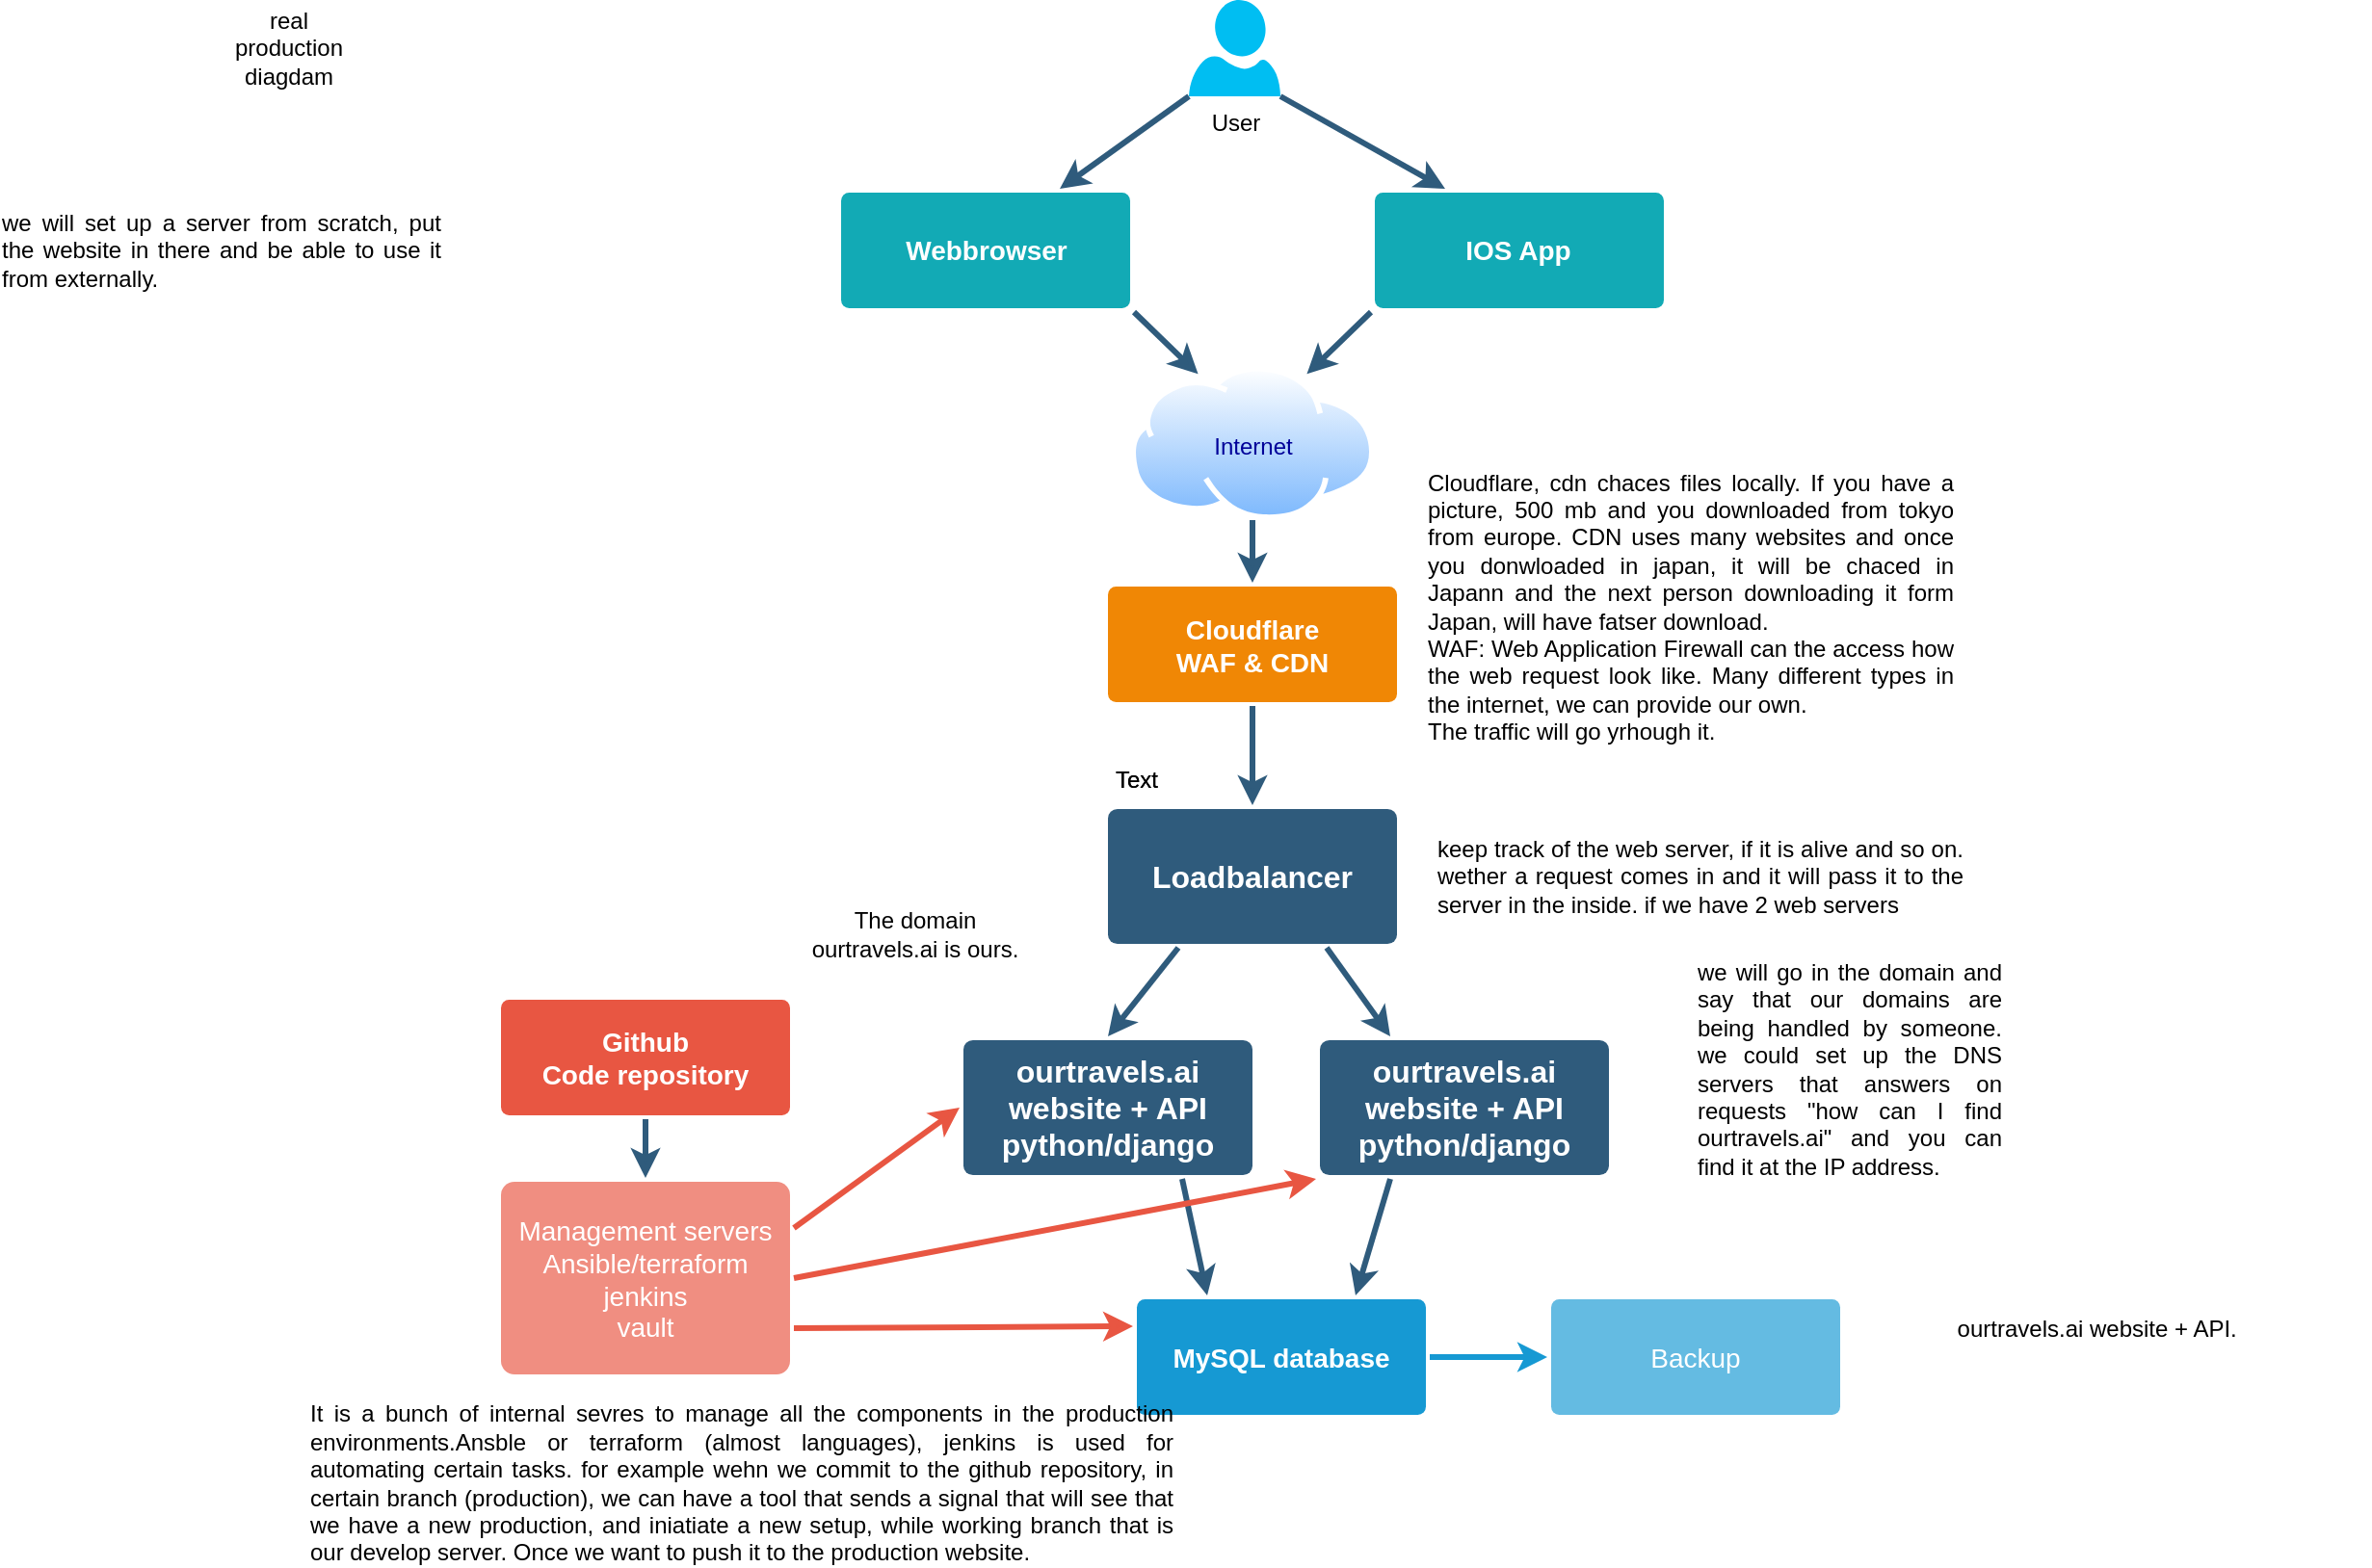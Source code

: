 <mxfile version="26.0.4">
  <diagram id="6a731a19-8d31-9384-78a2-239565b7b9f0" name="Page-1">
    <mxGraphModel dx="2123" dy="727" grid="1" gridSize="10" guides="1" tooltips="1" connect="1" arrows="1" fold="1" page="1" pageScale="1" pageWidth="1169" pageHeight="827" background="none" math="0" shadow="0">
      <root>
        <mxCell id="0" />
        <mxCell id="1" parent="0" />
        <mxCell id="1745" value="" style="edgeStyle=none;rounded=0;jumpStyle=none;html=1;shadow=0;labelBackgroundColor=none;startArrow=none;startFill=0;endArrow=classic;endFill=1;jettySize=auto;orthogonalLoop=1;strokeColor=#2F5B7C;strokeWidth=3;fontFamily=Helvetica;fontSize=16;fontColor=#23445D;spacing=5;exitX=0.25;exitY=1;exitDx=0;exitDy=0;entryX=0.5;entryY=0;entryDx=0;entryDy=0;" parent="1" source="5pEpqyTPm28KYlVMtUAd-1789" target="1749" edge="1">
          <mxGeometry relative="1" as="geometry">
            <mxPoint x="570" y="520" as="sourcePoint" />
            <mxPoint x="670" y="463.5" as="targetPoint" />
          </mxGeometry>
        </mxCell>
        <mxCell id="1746" value="" style="edgeStyle=none;rounded=0;jumpStyle=none;html=1;shadow=0;labelBackgroundColor=none;startArrow=none;startFill=0;endArrow=classic;endFill=1;jettySize=auto;orthogonalLoop=1;strokeColor=#2F5B7C;strokeWidth=3;fontFamily=Helvetica;fontSize=16;fontColor=#23445D;spacing=5;entryX=0.75;entryY=0;entryDx=0;entryDy=0;exitX=0;exitY=1;exitDx=0;exitDy=0;" parent="1" source="1771" target="5pEpqyTPm28KYlVMtUAd-1781" edge="1">
          <mxGeometry relative="1" as="geometry">
            <mxPoint x="780" y="480" as="sourcePoint" />
          </mxGeometry>
        </mxCell>
        <mxCell id="1747" value="" style="edgeStyle=none;rounded=0;jumpStyle=none;html=1;shadow=0;labelBackgroundColor=none;startArrow=none;startFill=0;endArrow=classic;endFill=1;jettySize=auto;orthogonalLoop=1;strokeColor=#2F5B7C;strokeWidth=3;fontFamily=Helvetica;fontSize=16;fontColor=#23445D;spacing=5;entryX=0.25;entryY=0;entryDx=0;entryDy=0;exitX=0.75;exitY=1;exitDx=0;exitDy=0;" parent="1" source="1749" target="1760" edge="1">
          <mxGeometry relative="1" as="geometry" />
        </mxCell>
        <mxCell id="1748" value="" style="edgeStyle=none;rounded=0;jumpStyle=none;html=1;shadow=0;labelBackgroundColor=none;startArrow=none;startFill=0;endArrow=classic;endFill=1;jettySize=auto;orthogonalLoop=1;strokeColor=#2F5B7C;strokeWidth=3;fontFamily=Helvetica;fontSize=16;fontColor=#23445D;spacing=5;entryX=0.5;entryY=0;entryDx=0;entryDy=0;exitX=0.5;exitY=1;exitDx=0;exitDy=0;" parent="1" source="1753" target="1754" edge="1">
          <mxGeometry relative="1" as="geometry" />
        </mxCell>
        <mxCell id="1749" value="ourtravels.ai&lt;div&gt;website + API&lt;/div&gt;&lt;div&gt;python/django&lt;/div&gt;" style="rounded=1;whiteSpace=wrap;html=1;shadow=0;labelBackgroundColor=none;strokeColor=none;strokeWidth=3;fillColor=#2F5B7C;fontFamily=Helvetica;fontSize=16;fontColor=#FFFFFF;align=center;fontStyle=1;spacing=5;arcSize=7;perimeterSpacing=2;" parent="1" vertex="1">
          <mxGeometry x="420" y="550" width="150" height="70" as="geometry" />
        </mxCell>
        <mxCell id="1752" value="" style="edgeStyle=none;rounded=1;jumpStyle=none;html=1;shadow=0;labelBackgroundColor=none;startArrow=none;startFill=0;jettySize=auto;orthogonalLoop=1;strokeColor=#E85642;strokeWidth=3;fontFamily=Helvetica;fontSize=14;fontColor=#FFFFFF;spacing=5;fontStyle=1;fillColor=#b0e3e6;entryX=0;entryY=0.5;entryDx=0;entryDy=0;exitX=1;exitY=0.25;exitDx=0;exitDy=0;" parent="1" source="1754" target="1749" edge="1">
          <mxGeometry relative="1" as="geometry" />
        </mxCell>
        <mxCell id="1753" value="Github&lt;div&gt;Code repository&lt;/div&gt;" style="rounded=1;whiteSpace=wrap;html=1;shadow=0;labelBackgroundColor=none;strokeColor=none;strokeWidth=3;fillColor=#e85642;fontFamily=Helvetica;fontSize=14;fontColor=#FFFFFF;align=center;spacing=5;fontStyle=1;arcSize=7;perimeterSpacing=2;" parent="1" vertex="1">
          <mxGeometry x="180" y="529" width="150" height="60" as="geometry" />
        </mxCell>
        <mxCell id="1754" value="Management servers&lt;div&gt;Ansible/terraform&lt;/div&gt;&lt;div&gt;jenkins&lt;/div&gt;&lt;div&gt;vault&lt;/div&gt;" style="rounded=1;whiteSpace=wrap;html=1;shadow=0;labelBackgroundColor=none;strokeColor=none;strokeWidth=3;fillColor=#f08e81;fontFamily=Helvetica;fontSize=14;fontColor=#FFFFFF;align=center;spacing=5;fontStyle=0;arcSize=7;perimeterSpacing=2;" parent="1" vertex="1">
          <mxGeometry x="180" y="623.5" width="150" height="100" as="geometry" />
        </mxCell>
        <mxCell id="1759" value="" style="edgeStyle=none;rounded=0;jumpStyle=none;html=1;shadow=0;labelBackgroundColor=none;startArrow=none;startFill=0;endArrow=classic;endFill=1;jettySize=auto;orthogonalLoop=1;strokeColor=#1699D3;strokeWidth=3;fontFamily=Helvetica;fontSize=14;fontColor=#FFFFFF;spacing=5;" parent="1" source="1760" target="1761" edge="1">
          <mxGeometry relative="1" as="geometry" />
        </mxCell>
        <mxCell id="1760" value="MySQL database" style="rounded=1;whiteSpace=wrap;html=1;shadow=0;labelBackgroundColor=none;strokeColor=none;strokeWidth=3;fillColor=#1699d3;fontFamily=Helvetica;fontSize=14;fontColor=#FFFFFF;align=center;spacing=5;fontStyle=1;arcSize=7;perimeterSpacing=2;" parent="1" vertex="1">
          <mxGeometry x="510" y="684.5" width="150" height="60" as="geometry" />
        </mxCell>
        <mxCell id="1761" value="Backup" style="rounded=1;whiteSpace=wrap;html=1;shadow=0;labelBackgroundColor=none;strokeColor=none;strokeWidth=3;fillColor=#64bbe2;fontFamily=Helvetica;fontSize=14;fontColor=#FFFFFF;align=center;spacing=5;arcSize=7;perimeterSpacing=2;" parent="1" vertex="1">
          <mxGeometry x="725" y="684.5" width="150" height="60" as="geometry" />
        </mxCell>
        <mxCell id="1764" value="Cloudflare&lt;div&gt;WAF &amp;amp; CDN&lt;/div&gt;" style="rounded=1;whiteSpace=wrap;html=1;shadow=0;labelBackgroundColor=none;strokeColor=none;strokeWidth=3;fillColor=#F08705;fontFamily=Helvetica;fontSize=14;fontColor=#FFFFFF;align=center;spacing=5;fontStyle=1;arcSize=7;perimeterSpacing=2;" parent="1" vertex="1">
          <mxGeometry x="495" y="314.5" width="150" height="60" as="geometry" />
        </mxCell>
        <mxCell id="1771" value="IOS App" style="rounded=1;whiteSpace=wrap;html=1;shadow=0;labelBackgroundColor=none;strokeColor=none;strokeWidth=3;fillColor=#12aab5;fontFamily=Helvetica;fontSize=14;fontColor=#FFFFFF;align=center;spacing=5;fontStyle=1;arcSize=7;perimeterSpacing=2;" parent="1" vertex="1">
          <mxGeometry x="633.49" y="110.0" width="150" height="60" as="geometry" />
        </mxCell>
        <mxCell id="5pEpqyTPm28KYlVMtUAd-1779" value="User" style="verticalLabelPosition=bottom;html=1;verticalAlign=top;align=center;strokeColor=none;fillColor=#00BEF2;shape=mxgraph.azure.user;" parent="1" vertex="1">
          <mxGeometry x="537" y="10" width="47.5" height="50" as="geometry" />
        </mxCell>
        <mxCell id="5pEpqyTPm28KYlVMtUAd-1780" value="Webbrowser" style="rounded=1;whiteSpace=wrap;html=1;shadow=0;labelBackgroundColor=none;strokeColor=none;strokeWidth=3;fillColor=#12aab5;fontFamily=Helvetica;fontSize=14;fontColor=#FFFFFF;align=center;spacing=5;fontStyle=1;arcSize=7;perimeterSpacing=2;" parent="1" vertex="1">
          <mxGeometry x="356.51" y="110.0" width="150" height="60" as="geometry" />
        </mxCell>
        <mxCell id="5pEpqyTPm28KYlVMtUAd-1781" value="Internet" style="image;aspect=fixed;perimeter=ellipsePerimeter;html=1;align=center;shadow=0;dashed=0;spacingTop=3;image=img/lib/active_directory/internet_cloud.svg;labelPosition=center;verticalLabelPosition=middle;verticalAlign=middle;labelBackgroundColor=none;fontColor=#000099;" parent="1" vertex="1">
          <mxGeometry x="506.51" y="200" width="126.98" height="80" as="geometry" />
        </mxCell>
        <mxCell id="5pEpqyTPm28KYlVMtUAd-1782" value="" style="edgeStyle=none;rounded=0;jumpStyle=none;html=1;shadow=0;labelBackgroundColor=none;startArrow=none;startFill=0;endArrow=classic;endFill=1;jettySize=auto;orthogonalLoop=1;strokeColor=#2F5B7C;strokeWidth=3;fontFamily=Helvetica;fontSize=16;fontColor=#23445D;spacing=5;entryX=0.25;entryY=0;entryDx=0;entryDy=0;exitX=1;exitY=1;exitDx=0;exitDy=0;" parent="1" source="5pEpqyTPm28KYlVMtUAd-1780" target="5pEpqyTPm28KYlVMtUAd-1781" edge="1">
          <mxGeometry relative="1" as="geometry">
            <mxPoint x="593" y="150" as="sourcePoint" />
            <mxPoint x="580" y="210" as="targetPoint" />
          </mxGeometry>
        </mxCell>
        <mxCell id="5pEpqyTPm28KYlVMtUAd-1783" value="" style="edgeStyle=none;rounded=0;jumpStyle=none;html=1;shadow=0;labelBackgroundColor=none;startArrow=none;startFill=0;endArrow=classic;endFill=1;jettySize=auto;orthogonalLoop=1;strokeColor=#2F5B7C;strokeWidth=3;fontFamily=Helvetica;fontSize=16;fontColor=#23445D;spacing=5;entryX=0.75;entryY=0;entryDx=0;entryDy=0;exitX=0;exitY=1;exitDx=0;exitDy=0;exitPerimeter=0;" parent="1" source="5pEpqyTPm28KYlVMtUAd-1779" target="5pEpqyTPm28KYlVMtUAd-1780" edge="1">
          <mxGeometry relative="1" as="geometry">
            <mxPoint x="586.5" y="100" as="sourcePoint" />
            <mxPoint x="553.5" y="132" as="targetPoint" />
          </mxGeometry>
        </mxCell>
        <mxCell id="5pEpqyTPm28KYlVMtUAd-1784" value="" style="edgeStyle=none;rounded=0;jumpStyle=none;html=1;shadow=0;labelBackgroundColor=none;startArrow=none;startFill=0;endArrow=classic;endFill=1;jettySize=auto;orthogonalLoop=1;strokeColor=#2F5B7C;strokeWidth=3;fontFamily=Helvetica;fontSize=16;fontColor=#23445D;spacing=5;entryX=0.25;entryY=0;entryDx=0;entryDy=0;exitX=1;exitY=1;exitDx=0;exitDy=0;exitPerimeter=0;" parent="1" source="5pEpqyTPm28KYlVMtUAd-1779" target="1771" edge="1">
          <mxGeometry relative="1" as="geometry">
            <mxPoint x="651" y="192" as="sourcePoint" />
            <mxPoint x="618" y="224" as="targetPoint" />
          </mxGeometry>
        </mxCell>
        <mxCell id="5pEpqyTPm28KYlVMtUAd-1785" value="" style="edgeStyle=none;rounded=0;jumpStyle=none;html=1;shadow=0;labelBackgroundColor=none;startArrow=none;startFill=0;endArrow=classic;endFill=1;jettySize=auto;orthogonalLoop=1;strokeColor=#2F5B7C;strokeWidth=3;fontFamily=Helvetica;fontSize=16;fontColor=#23445D;spacing=5;entryX=0.5;entryY=0;entryDx=0;entryDy=0;exitX=0.5;exitY=1;exitDx=0;exitDy=0;" parent="1" source="5pEpqyTPm28KYlVMtUAd-1781" target="1764" edge="1">
          <mxGeometry relative="1" as="geometry">
            <mxPoint x="661" y="202" as="sourcePoint" />
            <mxPoint x="628" y="234" as="targetPoint" />
          </mxGeometry>
        </mxCell>
        <mxCell id="5pEpqyTPm28KYlVMtUAd-1786" value="" style="edgeStyle=none;rounded=1;jumpStyle=none;html=1;shadow=0;labelBackgroundColor=none;startArrow=none;startFill=0;jettySize=auto;orthogonalLoop=1;strokeColor=#E85642;strokeWidth=3;fontFamily=Helvetica;fontSize=14;fontColor=#FFFFFF;spacing=5;fontStyle=1;fillColor=#b0e3e6;entryX=0;entryY=0.25;entryDx=0;entryDy=0;exitX=1;exitY=0.75;exitDx=0;exitDy=0;" parent="1" source="1754" target="1760" edge="1">
          <mxGeometry relative="1" as="geometry">
            <mxPoint x="302" y="647.5" as="sourcePoint" />
            <mxPoint x="428" y="634.5" as="targetPoint" />
          </mxGeometry>
        </mxCell>
        <mxCell id="5pEpqyTPm28KYlVMtUAd-1787" value="ourtravels.ai&lt;div&gt;website + API&lt;/div&gt;&lt;div&gt;python/django&lt;/div&gt;" style="rounded=1;whiteSpace=wrap;html=1;shadow=0;labelBackgroundColor=none;strokeColor=none;strokeWidth=3;fillColor=#2F5B7C;fontFamily=Helvetica;fontSize=16;fontColor=#FFFFFF;align=center;fontStyle=1;spacing=5;arcSize=7;perimeterSpacing=2;" parent="1" vertex="1">
          <mxGeometry x="605" y="550" width="150" height="70" as="geometry" />
        </mxCell>
        <mxCell id="5pEpqyTPm28KYlVMtUAd-1788" value="" style="edgeStyle=none;rounded=0;jumpStyle=none;html=1;shadow=0;labelBackgroundColor=none;startArrow=none;startFill=0;endArrow=classic;endFill=1;jettySize=auto;orthogonalLoop=1;strokeColor=#2F5B7C;strokeWidth=3;fontFamily=Helvetica;fontSize=16;fontColor=#23445D;spacing=5;exitX=0.25;exitY=1;exitDx=0;exitDy=0;entryX=0.75;entryY=0;entryDx=0;entryDy=0;" parent="1" source="5pEpqyTPm28KYlVMtUAd-1787" target="1760" edge="1">
          <mxGeometry relative="1" as="geometry">
            <mxPoint x="531" y="632" as="sourcePoint" />
            <mxPoint x="573" y="692" as="targetPoint" />
          </mxGeometry>
        </mxCell>
        <mxCell id="5pEpqyTPm28KYlVMtUAd-1789" value="Loadbalancer" style="rounded=1;whiteSpace=wrap;html=1;shadow=0;labelBackgroundColor=none;strokeColor=none;strokeWidth=3;fillColor=#2F5B7C;fontFamily=Helvetica;fontSize=16;fontColor=#FFFFFF;align=center;fontStyle=1;spacing=5;arcSize=7;perimeterSpacing=2;" parent="1" vertex="1">
          <mxGeometry x="495" y="430" width="150" height="70" as="geometry" />
        </mxCell>
        <mxCell id="5pEpqyTPm28KYlVMtUAd-1791" value="" style="edgeStyle=none;rounded=0;jumpStyle=none;html=1;shadow=0;labelBackgroundColor=none;startArrow=none;startFill=0;endArrow=classic;endFill=1;jettySize=auto;orthogonalLoop=1;strokeColor=#2F5B7C;strokeWidth=3;fontFamily=Helvetica;fontSize=16;fontColor=#23445D;spacing=5;exitX=0.75;exitY=1;exitDx=0;exitDy=0;entryX=0.25;entryY=0;entryDx=0;entryDy=0;" parent="1" source="5pEpqyTPm28KYlVMtUAd-1789" target="5pEpqyTPm28KYlVMtUAd-1787" edge="1">
          <mxGeometry relative="1" as="geometry">
            <mxPoint x="541" y="512" as="sourcePoint" />
            <mxPoint x="580" y="597" as="targetPoint" />
          </mxGeometry>
        </mxCell>
        <mxCell id="5pEpqyTPm28KYlVMtUAd-1792" value="" style="edgeStyle=none;rounded=0;jumpStyle=none;html=1;shadow=0;labelBackgroundColor=none;startArrow=none;startFill=0;endArrow=classic;endFill=1;jettySize=auto;orthogonalLoop=1;strokeColor=#2F5B7C;strokeWidth=3;fontFamily=Helvetica;fontSize=16;fontColor=#23445D;spacing=5;entryX=0.5;entryY=0;entryDx=0;entryDy=0;exitX=0.5;exitY=1;exitDx=0;exitDy=0;" parent="1" source="1764" target="5pEpqyTPm28KYlVMtUAd-1789" edge="1">
          <mxGeometry relative="1" as="geometry">
            <mxPoint x="680" y="410" as="sourcePoint" />
            <mxPoint x="580" y="323" as="targetPoint" />
          </mxGeometry>
        </mxCell>
        <mxCell id="5pEpqyTPm28KYlVMtUAd-1793" value="" style="edgeStyle=none;rounded=1;jumpStyle=none;html=1;shadow=0;labelBackgroundColor=none;startArrow=none;startFill=0;jettySize=auto;orthogonalLoop=1;strokeColor=#E85642;strokeWidth=3;fontFamily=Helvetica;fontSize=14;fontColor=#FFFFFF;spacing=5;fontStyle=1;fillColor=#b0e3e6;entryX=0;entryY=1;entryDx=0;entryDy=0;exitX=1;exitY=0.5;exitDx=0;exitDy=0;" parent="1" source="1754" target="5pEpqyTPm28KYlVMtUAd-1787" edge="1">
          <mxGeometry relative="1" as="geometry">
            <mxPoint x="342" y="658" as="sourcePoint" />
            <mxPoint x="428" y="595" as="targetPoint" />
          </mxGeometry>
        </mxCell>
        <mxCell id="TENZxFkWI3-NksVG2SbV-1772" value="&lt;div style=&quot;text-align: justify;&quot;&gt;&lt;span style=&quot;background-color: transparent; color: light-dark(rgb(0, 0, 0), rgb(255, 255, 255));&quot;&gt;Cloudflare, cdn chaces files locally. If you have a picture, 500 mb and you downloaded from tokyo from europe. CDN uses many websites and once you donwloaded in japan, it will be chaced in Japann and the next person downloading it form Japan, will have fatser download.&lt;/span&gt;&lt;/div&gt;&lt;div style=&quot;text-align: justify;&quot;&gt;&lt;span style=&quot;background-color: transparent; color: light-dark(rgb(0, 0, 0), rgb(255, 255, 255));&quot;&gt;WAF: Web Application Firewall can the access how the web request look like. Many different types in the internet, we can provide our own.&lt;/span&gt;&lt;/div&gt;&lt;div style=&quot;text-align: justify;&quot;&gt;&lt;span style=&quot;background-color: transparent; color: light-dark(rgb(0, 0, 0), rgb(255, 255, 255));&quot;&gt;The traffic will go yrhough it.&lt;/span&gt;&lt;/div&gt;" style="text;html=1;align=center;verticalAlign=middle;whiteSpace=wrap;rounded=0;" parent="1" vertex="1">
          <mxGeometry x="660" y="250" width="275" height="150" as="geometry" />
        </mxCell>
        <mxCell id="TENZxFkWI3-NksVG2SbV-1773" value="real production diagdam" style="text;html=1;align=center;verticalAlign=middle;whiteSpace=wrap;rounded=0;" parent="1" vertex="1">
          <mxGeometry x="40" y="20" width="60" height="30" as="geometry" />
        </mxCell>
        <mxCell id="TENZxFkWI3-NksVG2SbV-1774" value="Text" style="text;html=1;align=center;verticalAlign=middle;whiteSpace=wrap;rounded=0;" parent="1" vertex="1">
          <mxGeometry x="480" y="400" width="60" height="30" as="geometry" />
        </mxCell>
        <mxCell id="TENZxFkWI3-NksVG2SbV-1775" value="Text" style="text;html=1;align=center;verticalAlign=middle;whiteSpace=wrap;rounded=0;" parent="1" vertex="1">
          <mxGeometry x="480" y="400" width="60" height="30" as="geometry" />
        </mxCell>
        <mxCell id="TENZxFkWI3-NksVG2SbV-1776" value="&lt;div style=&quot;text-align: justify;&quot;&gt;&lt;span style=&quot;background-color: transparent; color: light-dark(rgb(0, 0, 0), rgb(255, 255, 255));&quot;&gt;keep track of the web server, if it is alive and so on. wether a request comes in and it will pass it to the server in the inside. if we have 2 web servers&amp;nbsp;&amp;nbsp;&lt;/span&gt;&lt;/div&gt;" style="text;html=1;align=center;verticalAlign=middle;whiteSpace=wrap;rounded=0;" parent="1" vertex="1">
          <mxGeometry x="665" y="450" width="275" height="30" as="geometry" />
        </mxCell>
        <mxCell id="TKK4ON0fHT9JNnSQb8eJ-1771" value="&lt;div style=&quot;text-align: justify;&quot;&gt;&lt;span style=&quot;background-color: transparent; color: light-dark(rgb(0, 0, 0), rgb(255, 255, 255));&quot;&gt;It is a bunch of internal sevres to manage all the components in the production environments.Ansble or terraform (almost languages), jenkins is used for automating certain tasks. for example wehn we commit to the github repository, in certain branch (production), we can have a tool that sends a signal that will see that we have a new production, and iniatiate a new setup, while working branch that is our develop server. Once we want to push it to the production website.&amp;nbsp;&lt;/span&gt;&lt;/div&gt;" style="text;html=1;align=center;verticalAlign=middle;whiteSpace=wrap;rounded=0;" vertex="1" parent="1">
          <mxGeometry x="80" y="740" width="450" height="80" as="geometry" />
        </mxCell>
        <mxCell id="TKK4ON0fHT9JNnSQb8eJ-1772" value="The domain ourtravels.ai is ours." style="text;html=1;align=center;verticalAlign=middle;whiteSpace=wrap;rounded=0;" vertex="1" parent="1">
          <mxGeometry x="340" y="480" width="110" height="30" as="geometry" />
        </mxCell>
        <mxCell id="TKK4ON0fHT9JNnSQb8eJ-1773" value="&lt;div style=&quot;text-align: justify;&quot;&gt;&lt;span style=&quot;background-color: transparent; color: light-dark(rgb(0, 0, 0), rgb(255, 255, 255));&quot;&gt;we will go in the domain and say that our domains are being handled by someone. we could set up the DNS servers that answers on requests &quot;how can I find ourtravels.ai&quot; and you can find it at the IP address.&amp;nbsp;&amp;nbsp;&lt;/span&gt;&lt;/div&gt;" style="text;html=1;align=center;verticalAlign=middle;whiteSpace=wrap;rounded=0;" vertex="1" parent="1">
          <mxGeometry x="800" y="550" width="160" height="30" as="geometry" />
        </mxCell>
        <mxCell id="TKK4ON0fHT9JNnSQb8eJ-1774" value="&lt;div style=&quot;text-align: justify;&quot;&gt;&lt;span style=&quot;background-color: transparent; color: light-dark(rgb(0, 0, 0), rgb(255, 255, 255));&quot;&gt;we will set up a server from scratch, put the website in there and be able to use it from externally.&amp;nbsp;&lt;/span&gt;&lt;/div&gt;" style="text;html=1;align=center;verticalAlign=middle;whiteSpace=wrap;rounded=0;" vertex="1" parent="1">
          <mxGeometry x="-80" y="110" width="230" height="60" as="geometry" />
        </mxCell>
        <mxCell id="TKK4ON0fHT9JNnSQb8eJ-1775" value="&lt;div style=&quot;text-align: justify;&quot;&gt;&lt;span style=&quot;background-color: transparent; color: light-dark(rgb(0, 0, 0), rgb(255, 255, 255));&quot;&gt;ourtravels.ai website + API.&amp;nbsp;&lt;/span&gt;&lt;/div&gt;" style="text;html=1;align=center;verticalAlign=middle;whiteSpace=wrap;rounded=0;" vertex="1" parent="1">
          <mxGeometry x="870" y="640" width="280" height="120" as="geometry" />
        </mxCell>
      </root>
    </mxGraphModel>
  </diagram>
</mxfile>
